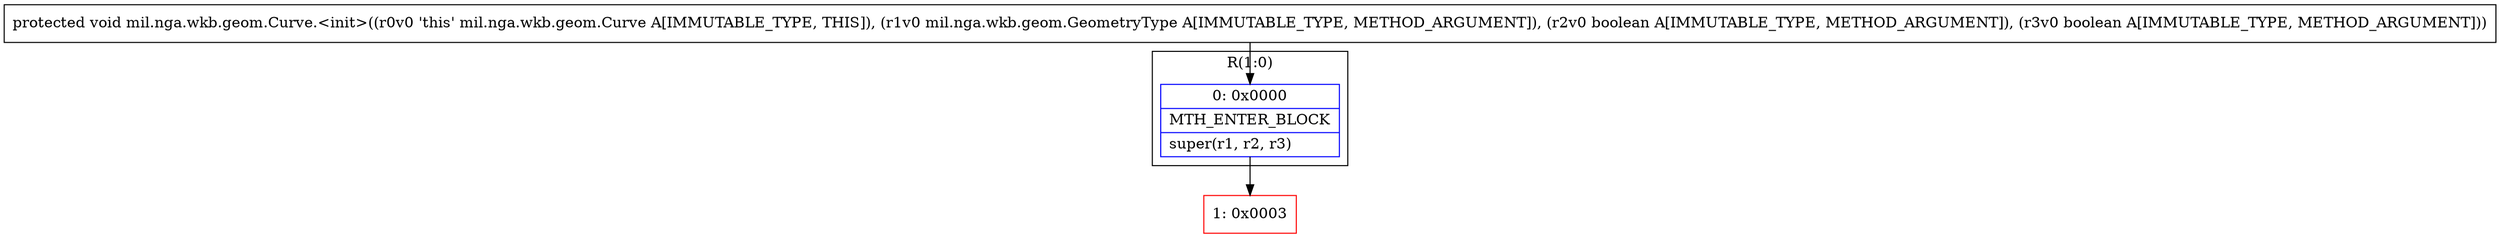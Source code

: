 digraph "CFG formil.nga.wkb.geom.Curve.\<init\>(Lmil\/nga\/wkb\/geom\/GeometryType;ZZ)V" {
subgraph cluster_Region_1146968020 {
label = "R(1:0)";
node [shape=record,color=blue];
Node_0 [shape=record,label="{0\:\ 0x0000|MTH_ENTER_BLOCK\l|super(r1, r2, r3)\l}"];
}
Node_1 [shape=record,color=red,label="{1\:\ 0x0003}"];
MethodNode[shape=record,label="{protected void mil.nga.wkb.geom.Curve.\<init\>((r0v0 'this' mil.nga.wkb.geom.Curve A[IMMUTABLE_TYPE, THIS]), (r1v0 mil.nga.wkb.geom.GeometryType A[IMMUTABLE_TYPE, METHOD_ARGUMENT]), (r2v0 boolean A[IMMUTABLE_TYPE, METHOD_ARGUMENT]), (r3v0 boolean A[IMMUTABLE_TYPE, METHOD_ARGUMENT])) }"];
MethodNode -> Node_0;
Node_0 -> Node_1;
}


